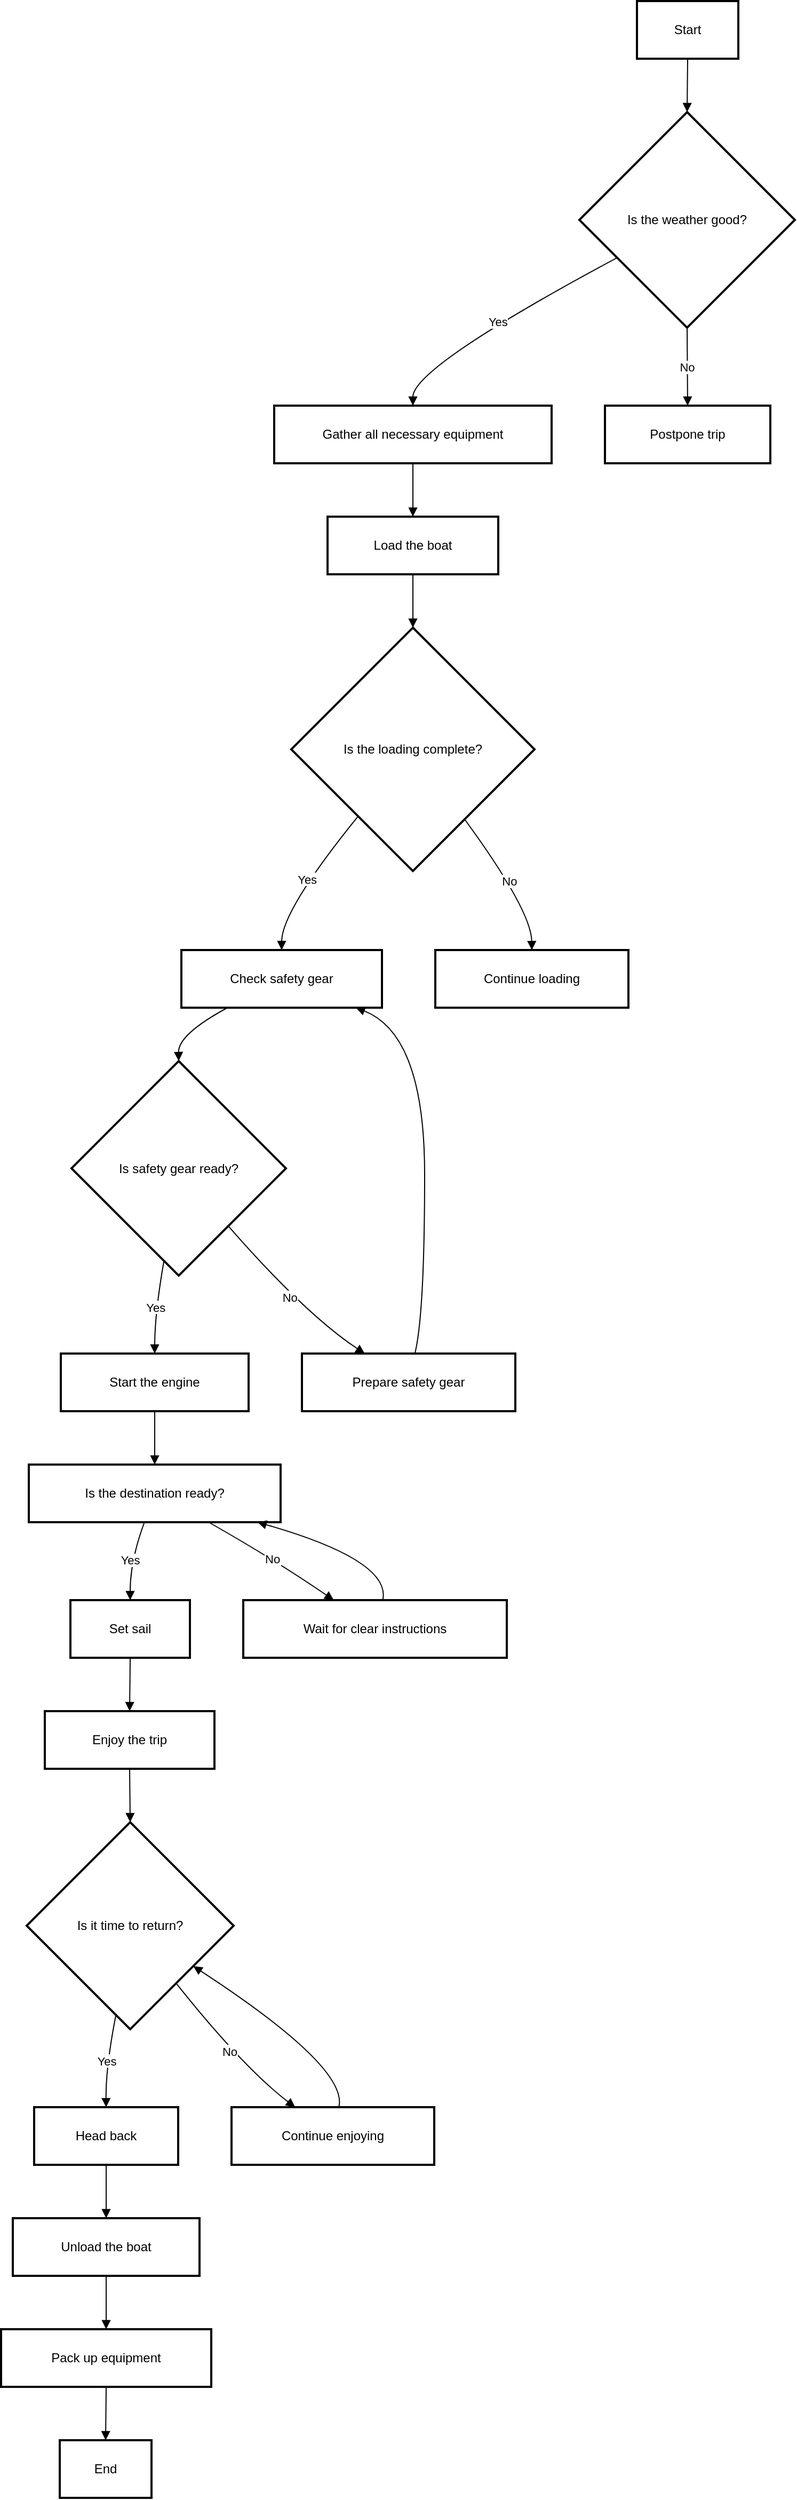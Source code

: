 <mxfile version="26.2.13">
  <diagram name="Страница — 1" id="k59UOaESE-YK-dKAThu2">
    <mxGraphModel>
      <root>
        <mxCell id="0" />
        <mxCell id="1" parent="0" />
        <mxCell id="2" value="Start" style="whiteSpace=wrap;strokeWidth=2;" vertex="1" parent="1">
          <mxGeometry x="604" y="8" width="95" height="54" as="geometry" />
        </mxCell>
        <mxCell id="3" value="Is the weather good?" style="rhombus;strokeWidth=2;whiteSpace=wrap;" vertex="1" parent="1">
          <mxGeometry x="550" y="112" width="202" height="202" as="geometry" />
        </mxCell>
        <mxCell id="4" value="Gather all necessary equipment" style="whiteSpace=wrap;strokeWidth=2;" vertex="1" parent="1">
          <mxGeometry x="264" y="387" width="260" height="54" as="geometry" />
        </mxCell>
        <mxCell id="5" value="Postpone trip" style="whiteSpace=wrap;strokeWidth=2;" vertex="1" parent="1">
          <mxGeometry x="574" y="387" width="155" height="54" as="geometry" />
        </mxCell>
        <mxCell id="6" value="Load the boat" style="whiteSpace=wrap;strokeWidth=2;" vertex="1" parent="1">
          <mxGeometry x="314" y="491" width="160" height="54" as="geometry" />
        </mxCell>
        <mxCell id="7" value="Is the loading complete?" style="rhombus;strokeWidth=2;whiteSpace=wrap;" vertex="1" parent="1">
          <mxGeometry x="280" y="595" width="228" height="228" as="geometry" />
        </mxCell>
        <mxCell id="8" value="Check safety gear" style="whiteSpace=wrap;strokeWidth=2;" vertex="1" parent="1">
          <mxGeometry x="177" y="897" width="188" height="54" as="geometry" />
        </mxCell>
        <mxCell id="9" value="Continue loading" style="whiteSpace=wrap;strokeWidth=2;" vertex="1" parent="1">
          <mxGeometry x="415" y="897" width="181" height="54" as="geometry" />
        </mxCell>
        <mxCell id="10" value="Is safety gear ready?" style="rhombus;strokeWidth=2;whiteSpace=wrap;" vertex="1" parent="1">
          <mxGeometry x="74" y="1001" width="201" height="201" as="geometry" />
        </mxCell>
        <mxCell id="11" value="Start the engine" style="whiteSpace=wrap;strokeWidth=2;" vertex="1" parent="1">
          <mxGeometry x="64" y="1275" width="176" height="54" as="geometry" />
        </mxCell>
        <mxCell id="12" value="Prepare safety gear" style="whiteSpace=wrap;strokeWidth=2;" vertex="1" parent="1">
          <mxGeometry x="290" y="1275" width="200" height="54" as="geometry" />
        </mxCell>
        <mxCell id="13" value="Is the destination ready?" style="whiteSpace=wrap;strokeWidth=2;" vertex="1" parent="1">
          <mxGeometry x="34" y="1379" width="236" height="54" as="geometry" />
        </mxCell>
        <mxCell id="14" value="Set sail" style="whiteSpace=wrap;strokeWidth=2;" vertex="1" parent="1">
          <mxGeometry x="73" y="1506" width="112" height="54" as="geometry" />
        </mxCell>
        <mxCell id="15" value="Wait for clear instructions" style="whiteSpace=wrap;strokeWidth=2;" vertex="1" parent="1">
          <mxGeometry x="235" y="1506" width="247" height="54" as="geometry" />
        </mxCell>
        <mxCell id="16" value="Enjoy the trip" style="whiteSpace=wrap;strokeWidth=2;" vertex="1" parent="1">
          <mxGeometry x="49" y="1610" width="159" height="54" as="geometry" />
        </mxCell>
        <mxCell id="17" value="Is it time to return?" style="rhombus;strokeWidth=2;whiteSpace=wrap;" vertex="1" parent="1">
          <mxGeometry x="32" y="1714" width="194" height="194" as="geometry" />
        </mxCell>
        <mxCell id="18" value="Head back" style="whiteSpace=wrap;strokeWidth=2;" vertex="1" parent="1">
          <mxGeometry x="39" y="1981" width="135" height="54" as="geometry" />
        </mxCell>
        <mxCell id="19" value="Continue enjoying" style="whiteSpace=wrap;strokeWidth=2;" vertex="1" parent="1">
          <mxGeometry x="224" y="1981" width="190" height="54" as="geometry" />
        </mxCell>
        <mxCell id="20" value="Unload the boat" style="whiteSpace=wrap;strokeWidth=2;" vertex="1" parent="1">
          <mxGeometry x="19" y="2085" width="175" height="54" as="geometry" />
        </mxCell>
        <mxCell id="21" value="Pack up equipment" style="whiteSpace=wrap;strokeWidth=2;" vertex="1" parent="1">
          <mxGeometry x="8" y="2189" width="197" height="54" as="geometry" />
        </mxCell>
        <mxCell id="22" value="End" style="whiteSpace=wrap;strokeWidth=2;" vertex="1" parent="1">
          <mxGeometry x="63" y="2293" width="86" height="54" as="geometry" />
        </mxCell>
        <mxCell id="23" value="" style="curved=1;startArrow=none;endArrow=block;exitX=0.5;exitY=1;entryX=0.5;entryY=0;" edge="1" parent="1" source="2" target="3">
          <mxGeometry relative="1" as="geometry">
            <Array as="points" />
          </mxGeometry>
        </mxCell>
        <mxCell id="24" value="Yes" style="curved=1;startArrow=none;endArrow=block;exitX=0;exitY=0.77;entryX=0.5;entryY=0.01;" edge="1" parent="1" source="3" target="4">
          <mxGeometry relative="1" as="geometry">
            <Array as="points">
              <mxPoint x="394" y="351" />
            </Array>
          </mxGeometry>
        </mxCell>
        <mxCell id="25" value="No" style="curved=1;startArrow=none;endArrow=block;exitX=0.5;exitY=1;entryX=0.5;entryY=0.01;" edge="1" parent="1" source="3" target="5">
          <mxGeometry relative="1" as="geometry">
            <Array as="points" />
          </mxGeometry>
        </mxCell>
        <mxCell id="26" value="" style="curved=1;startArrow=none;endArrow=block;exitX=0.5;exitY=1.01;entryX=0.5;entryY=0.01;" edge="1" parent="1" source="4" target="6">
          <mxGeometry relative="1" as="geometry">
            <Array as="points" />
          </mxGeometry>
        </mxCell>
        <mxCell id="27" value="" style="curved=1;startArrow=none;endArrow=block;exitX=0.5;exitY=1.01;entryX=0.5;entryY=0;" edge="1" parent="1" source="6" target="7">
          <mxGeometry relative="1" as="geometry">
            <Array as="points" />
          </mxGeometry>
        </mxCell>
        <mxCell id="28" value="Yes" style="curved=1;startArrow=none;endArrow=block;exitX=0.09;exitY=1;entryX=0.5;entryY=0;" edge="1" parent="1" source="7" target="8">
          <mxGeometry relative="1" as="geometry">
            <Array as="points">
              <mxPoint x="271" y="860" />
            </Array>
          </mxGeometry>
        </mxCell>
        <mxCell id="29" value="No" style="curved=1;startArrow=none;endArrow=block;exitX=0.87;exitY=1;entryX=0.5;entryY=0;" edge="1" parent="1" source="7" target="9">
          <mxGeometry relative="1" as="geometry">
            <Array as="points">
              <mxPoint x="505" y="860" />
            </Array>
          </mxGeometry>
        </mxCell>
        <mxCell id="30" value="" style="curved=1;startArrow=none;endArrow=block;exitX=0.23;exitY=1;entryX=0.5;entryY=0;" edge="1" parent="1" source="8" target="10">
          <mxGeometry relative="1" as="geometry">
            <Array as="points">
              <mxPoint x="174" y="976" />
            </Array>
          </mxGeometry>
        </mxCell>
        <mxCell id="31" value="Yes" style="curved=1;startArrow=none;endArrow=block;exitX=0.42;exitY=1;entryX=0.5;entryY=-0.01;" edge="1" parent="1" source="10" target="11">
          <mxGeometry relative="1" as="geometry">
            <Array as="points">
              <mxPoint x="152" y="1238" />
            </Array>
          </mxGeometry>
        </mxCell>
        <mxCell id="32" value="No" style="curved=1;startArrow=none;endArrow=block;exitX=0.93;exitY=1;entryX=0.29;entryY=-0.01;" edge="1" parent="1" source="10" target="12">
          <mxGeometry relative="1" as="geometry">
            <Array as="points">
              <mxPoint x="293" y="1238" />
            </Array>
          </mxGeometry>
        </mxCell>
        <mxCell id="33" value="" style="curved=1;startArrow=none;endArrow=block;exitX=0.53;exitY=-0.01;entryX=0.87;entryY=1;" edge="1" parent="1" source="12" target="8">
          <mxGeometry relative="1" as="geometry">
            <Array as="points">
              <mxPoint x="405" y="1238" />
              <mxPoint x="405" y="976" />
            </Array>
          </mxGeometry>
        </mxCell>
        <mxCell id="34" value="" style="curved=1;startArrow=none;endArrow=block;exitX=0.5;exitY=0.99;entryX=0.5;entryY=-0.01;" edge="1" parent="1" source="11" target="13">
          <mxGeometry relative="1" as="geometry">
            <Array as="points" />
          </mxGeometry>
        </mxCell>
        <mxCell id="35" value="Yes" style="curved=1;startArrow=none;endArrow=block;exitX=0.46;exitY=0.99;entryX=0.5;entryY=-0.01;" edge="1" parent="1" source="13" target="14">
          <mxGeometry relative="1" as="geometry">
            <Array as="points">
              <mxPoint x="129" y="1469" />
            </Array>
          </mxGeometry>
        </mxCell>
        <mxCell id="36" value="No" style="curved=1;startArrow=none;endArrow=block;exitX=0.71;exitY=0.99;entryX=0.34;entryY=-0.01;" edge="1" parent="1" source="13" target="15">
          <mxGeometry relative="1" as="geometry">
            <Array as="points">
              <mxPoint x="266" y="1469" />
            </Array>
          </mxGeometry>
        </mxCell>
        <mxCell id="37" value="" style="curved=1;startArrow=none;endArrow=block;exitX=0.5;exitY=0.99;entryX=0.5;entryY=-0.01;" edge="1" parent="1" source="14" target="16">
          <mxGeometry relative="1" as="geometry">
            <Array as="points" />
          </mxGeometry>
        </mxCell>
        <mxCell id="38" value="" style="curved=1;startArrow=none;endArrow=block;exitX=0.5;exitY=0.99;entryX=0.5;entryY=0;" edge="1" parent="1" source="16" target="17">
          <mxGeometry relative="1" as="geometry">
            <Array as="points" />
          </mxGeometry>
        </mxCell>
        <mxCell id="39" value="Yes" style="curved=1;startArrow=none;endArrow=block;exitX=0.42;exitY=1;entryX=0.5;entryY=-0.01;" edge="1" parent="1" source="17" target="18">
          <mxGeometry relative="1" as="geometry">
            <Array as="points">
              <mxPoint x="106" y="1944" />
            </Array>
          </mxGeometry>
        </mxCell>
        <mxCell id="40" value="No" style="curved=1;startArrow=none;endArrow=block;exitX=0.9;exitY=1;entryX=0.31;entryY=-0.01;" edge="1" parent="1" source="17" target="19">
          <mxGeometry relative="1" as="geometry">
            <Array as="points">
              <mxPoint x="235" y="1944" />
            </Array>
          </mxGeometry>
        </mxCell>
        <mxCell id="41" value="" style="curved=1;startArrow=none;endArrow=block;exitX=0.5;exitY=0.99;entryX=0.5;entryY=-0.01;" edge="1" parent="1" source="18" target="20">
          <mxGeometry relative="1" as="geometry">
            <Array as="points" />
          </mxGeometry>
        </mxCell>
        <mxCell id="42" value="" style="curved=1;startArrow=none;endArrow=block;exitX=0.5;exitY=0.99;entryX=0.5;entryY=-0.01;" edge="1" parent="1" source="20" target="21">
          <mxGeometry relative="1" as="geometry">
            <Array as="points" />
          </mxGeometry>
        </mxCell>
        <mxCell id="43" value="" style="curved=1;startArrow=none;endArrow=block;exitX=0.5;exitY=0.99;entryX=0.5;entryY=-0.01;" edge="1" parent="1" source="21" target="22">
          <mxGeometry relative="1" as="geometry">
            <Array as="points" />
          </mxGeometry>
        </mxCell>
        <mxCell id="44" value="" style="curved=1;startArrow=none;endArrow=block;exitX=0.53;exitY=-0.01;entryX=1;entryY=0.82;" edge="1" parent="1" source="19" target="17">
          <mxGeometry relative="1" as="geometry">
            <Array as="points">
              <mxPoint x="334" y="1944" />
            </Array>
          </mxGeometry>
        </mxCell>
        <mxCell id="45" value="" style="curved=1;startArrow=none;endArrow=block;exitX=0.53;exitY=-0.01;entryX=0.9;entryY=0.99;" edge="1" parent="1" source="15" target="13">
          <mxGeometry relative="1" as="geometry">
            <Array as="points">
              <mxPoint x="374" y="1469" />
            </Array>
          </mxGeometry>
        </mxCell>
      </root>
    </mxGraphModel>
  </diagram>
</mxfile>
